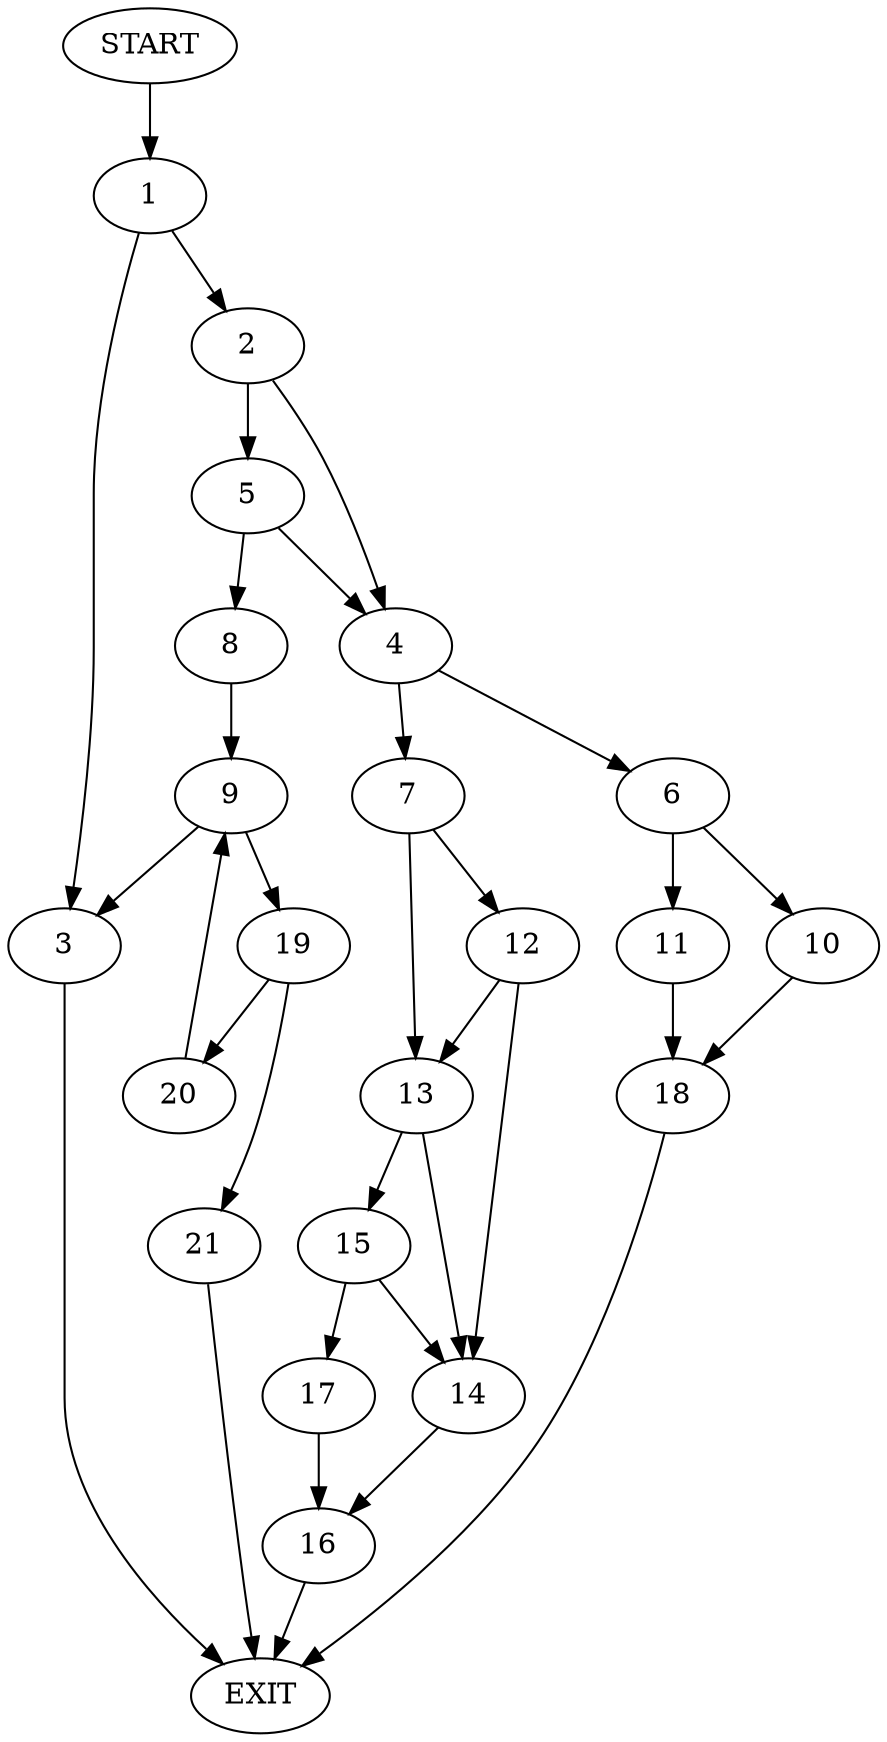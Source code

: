 digraph {
0 [label="START"]
22 [label="EXIT"]
0 -> 1
1 -> 2
1 -> 3
3 -> 22
2 -> 4
2 -> 5
4 -> 6
4 -> 7
5 -> 4
5 -> 8
8 -> 9
6 -> 10
6 -> 11
7 -> 12
7 -> 13
12 -> 14
12 -> 13
13 -> 14
13 -> 15
14 -> 16
15 -> 17
15 -> 14
17 -> 16
16 -> 22
10 -> 18
11 -> 18
18 -> 22
9 -> 19
9 -> 3
19 -> 20
19 -> 21
20 -> 9
21 -> 22
}
